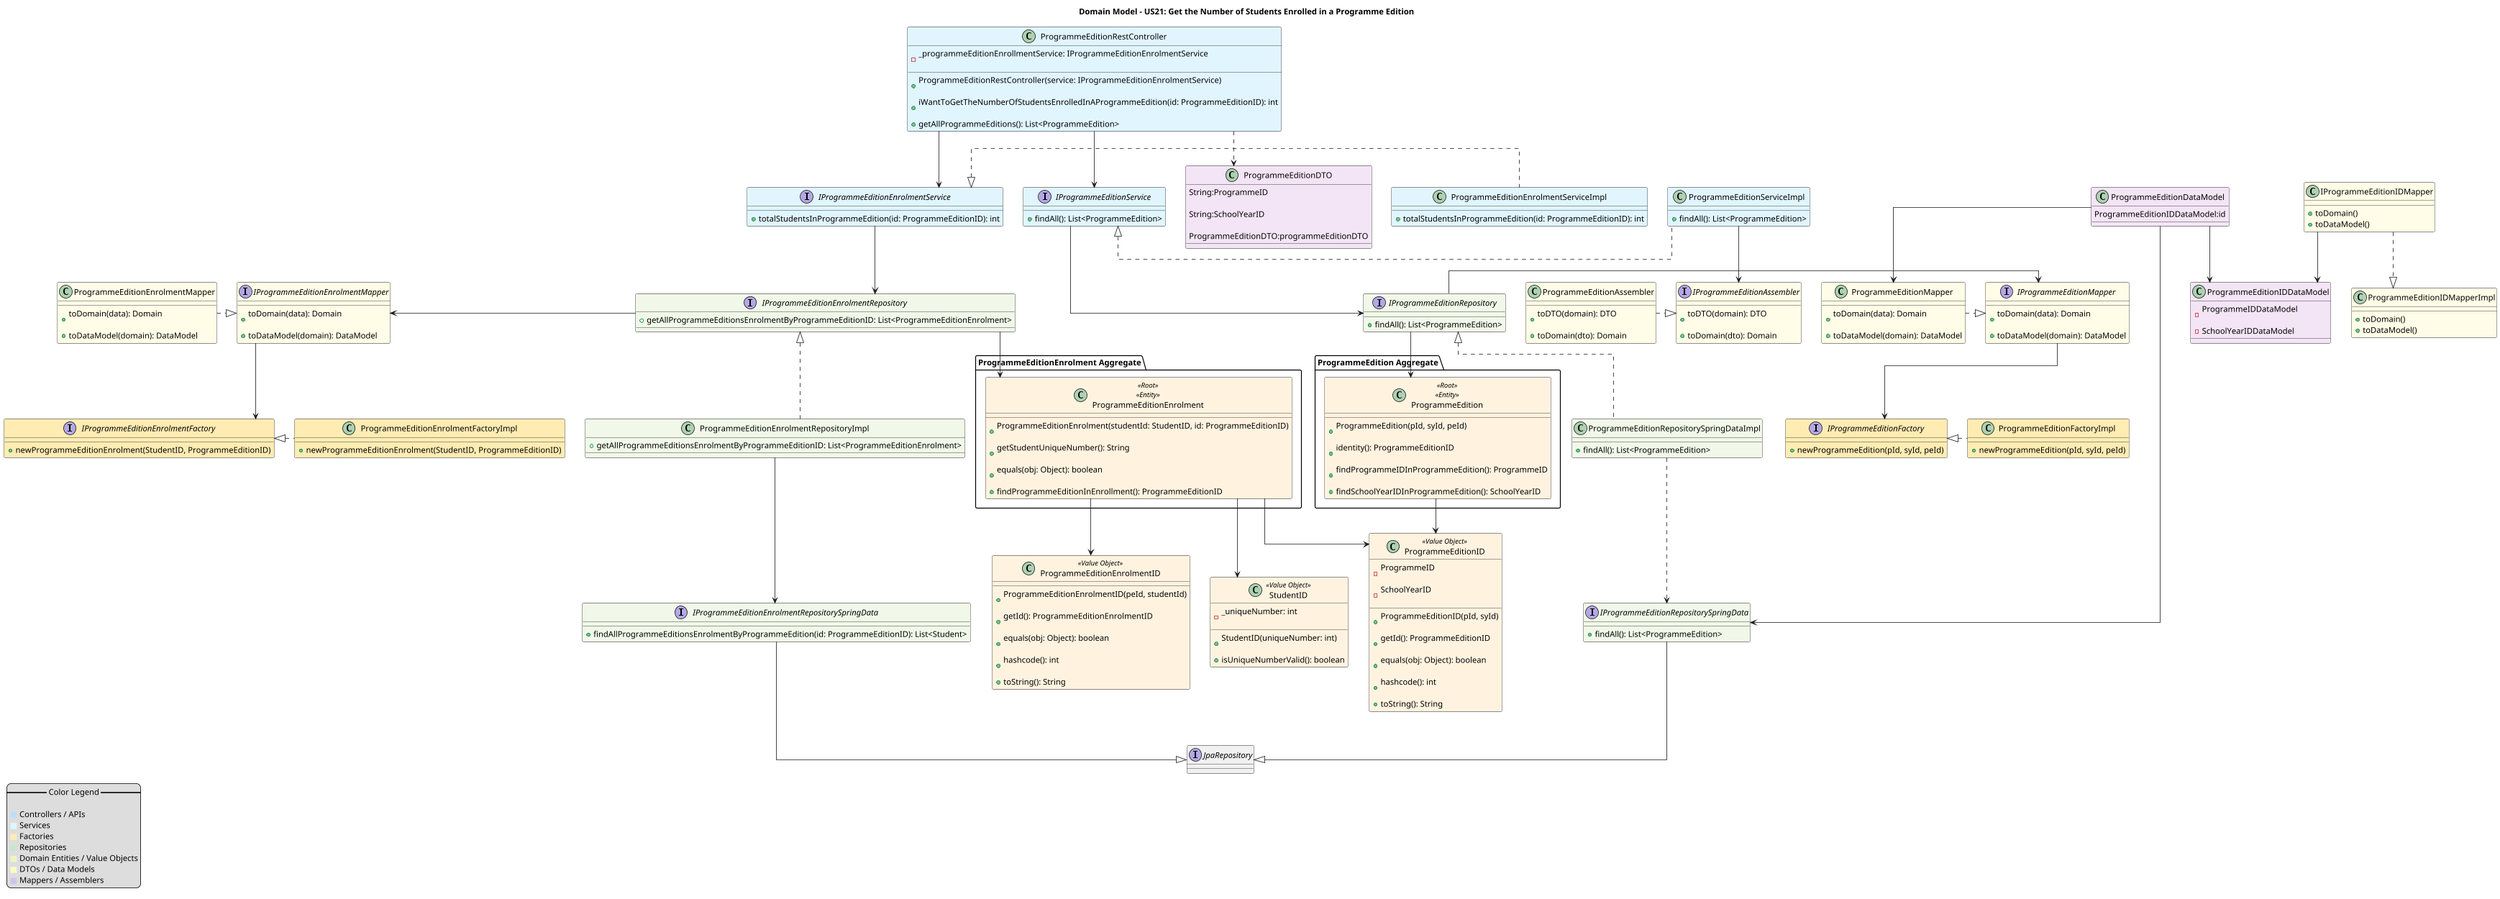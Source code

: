 @startuml DomainModel_US21_Compact

title Domain Model - US21: Get the Number of Students Enrolled in a Programme Edition
scale 0.8
skinparam linetype ortho


class ProgrammeEditionRestController #E1F5FE{
  - _programmeEditionEnrollmentService: IProgrammeEditionEnrolmentService\n
  + ProgrammeEditionRestController(service: IProgrammeEditionEnrolmentService)\n
  + iWantToGetTheNumberOfStudentsEnrolledInAProgrammeEdition(id: ProgrammeEditionID): int\n
  + getAllProgrammeEditions(): List<ProgrammeEdition>
}

package "ProgrammeEditionEnrolment Aggregate" {
  class ProgrammeEditionEnrolment <<Root>> <<Entity>>#FFF3E0 {
    + ProgrammeEditionEnrolment(studentId: StudentID, id: ProgrammeEditionID)\n
    + getStudentUniqueNumber(): String\n
    + equals(obj: Object): boolean\n
    + findProgrammeEditionInEnrollment(): ProgrammeEditionID
  }
}

package "ProgrammeEdition Aggregate" {
  class ProgrammeEdition <<Root>> <<Entity>>#FFF3E0 {
    + ProgrammeEdition(pId, syId, peId)\n
    + identity(): ProgrammeEditionID\n
    + findProgrammeIDInProgrammeEdition(): ProgrammeID\n
    + findSchoolYearIDInProgrammeEdition(): SchoolYearID
  }
}

class ProgrammeEditionID <<Value Object>>#FFF3E0 {
  - ProgrammeID\n
  - SchoolYearID\n
  + ProgrammeEditionID(pId, syId)\n
  + getId(): ProgrammeEditionID\n
  + equals(obj: Object): boolean\n
  + hashcode(): int\n
  + toString(): String
}

class StudentID <<Value Object>>#FFF3E0 {
  - _uniqueNumber: int\n
  + StudentID(uniqueNumber: int)\n
  + isUniqueNumberValid(): boolean
}

class ProgrammeEditionEnrolmentID <<Value Object>>#FFF3E0 {
  + ProgrammeEditionEnrolmentID(peId, studentId)\n
  + getId(): ProgrammeEditionEnrolmentID\n
  + equals(obj: Object): boolean\n
  + hashcode(): int\n
  + toString(): String
}

interface IProgrammeEditionEnrolmentFactory #FFECB3{
  + newProgrammeEditionEnrolment(StudentID, ProgrammeEditionID)
}
class ProgrammeEditionEnrolmentFactoryImpl #FFECB3{
  + newProgrammeEditionEnrolment(StudentID, ProgrammeEditionID)
}

interface IProgrammeEditionFactory #FFECB3{
  + newProgrammeEdition(pId, syId, peId)
}
class ProgrammeEditionFactoryImpl #FFECB3{
  + newProgrammeEdition(pId, syId, peId)
}

interface IProgrammeEditionRepository #F1F8E9{
  + findAll(): List<ProgrammeEdition>
}
interface IProgrammeEditionService #E1F5FE{
  + findAll(): List<ProgrammeEdition>
}
class ProgrammeEditionServiceImpl #E1F5FE{
  + findAll(): List<ProgrammeEdition>
}
class ProgrammeEditionRepositorySpringDataImpl #F1F8E9 {
  + findAll(): List<ProgrammeEdition>
}

interface IProgrammeEditionRepositorySpringData #F1F8E9 {
+ findAll(): List<ProgrammeEdition>
}
interface IProgrammeEditionMapper #FFFDE7{
  + toDomain(data): Domain\n
  + toDataModel(domain): DataModel
}
class ProgrammeEditionMapper #FFFDE7{
  + toDomain(data): Domain\n
  + toDataModel(domain): DataModel
}
class ProgrammeEditionDataModel #F3E5F5{
ProgrammeEditionIDDataModel:id
}

interface IProgrammeEditionEnrolmentRepository #F1F8E9{
  + getAllProgrammeEditionsEnrolmentByProgrammeEditionID: List<ProgrammeEditionEnrolment>
}
interface IProgrammeEditionEnrolmentService #E1F5FE{
  + totalStudentsInProgrammeEdition(id: ProgrammeEditionID): int
}
class ProgrammeEditionEnrolmentServiceImpl #E1F5FE{
  + totalStudentsInProgrammeEdition(id: ProgrammeEditionID): int
}
class ProgrammeEditionEnrolmentRepositoryImpl #F1F8E9{
  + getAllProgrammeEditionsEnrolmentByProgrammeEditionID: List<ProgrammeEditionEnrolment>
}
interface IProgrammeEditionEnrolmentRepositorySpringData #F1F8E9{
  + findAllProgrammeEditionsEnrolmentByProgrammeEdition(id: ProgrammeEditionID): List<Student>
}

interface IProgrammeEditionEnrolmentMapper #FFFDE7{
  + toDomain(data): Domain\n
  + toDataModel(domain): DataModel
}
class ProgrammeEditionEnrolmentMapper #FFFDE7{
  + toDomain(data): Domain\n
  + toDataModel(domain): DataModel
}

interface JpaRepository {}

class ProgrammeEditionAssembler #FFFDE7{
  + toDTO(domain): DTO\n
  + toDomain(dto): Domain
}
interface IProgrammeEditionAssembler #FFFDE7{
  + toDTO(domain): DTO\n
  + toDomain(dto): Domain
}
class ProgrammeEditionDTO #F3E5F5{
  String:ProgrammeID\n
  String:SchoolYearID\n
  ProgrammeEditionDTO:programmeEditionDTO
}
class ProgrammeEditionIDMapperImpl #FFFDE7{
+toDomain()
+toDataModel()
}
class IProgrammeEditionIDMapper #FFFDE7{
+toDomain()
+toDataModel()
}
class ProgrammeEditionIDDataModel #F3E5F5{
  - ProgrammeIDDataModel\n
  - SchoolYearIDDataModel
}
legend left
  == Color Legend ==

  <color:#BBDEFB>■</color> Controllers / APIs
  <color:#E1F5FE>■</color> Services
  <color:#FFECB3>■</color> Factories
  <color:#C8E6C9>■</color> Repositories
  <color:#F0F4C3>■</color> Domain Entities / Value Objects
  <color:#FFF9C4>■</color> DTOs / Data Models
  <color:#D1C4E9>■</color> Mappers / Assemblers
end legend




' === RELATIONSHIPS ===
ProgrammeEdition --> ProgrammeEditionID
ProgrammeEditionEnrolment --> ProgrammeEditionID
ProgrammeEditionEnrolment --> StudentID
ProgrammeEditionEnrolment --> ProgrammeEditionEnrolmentID

ProgrammeEditionRestController -down-> IProgrammeEditionEnrolmentService
ProgrammeEditionRestController -down-> IProgrammeEditionService

IProgrammeEditionEnrolmentRepository <|.. ProgrammeEditionEnrolmentRepositoryImpl
ProgrammeEditionEnrolmentServiceImpl -left..|> IProgrammeEditionEnrolmentService
IProgrammeEditionEnrolmentService -down-> IProgrammeEditionEnrolmentRepository
IProgrammeEditionEnrolmentRepository --> ProgrammeEditionEnrolment
ProgrammeEditionEnrolmentRepositoryImpl --> IProgrammeEditionEnrolmentRepositorySpringData
IProgrammeEditionEnrolmentRepositorySpringData --|> JpaRepository

ProgrammeEditionEnrolmentMapper -right..|> IProgrammeEditionEnrolmentMapper
IProgrammeEditionEnrolmentRepository -left-> IProgrammeEditionEnrolmentMapper

ProgrammeEditionEnrolmentFactoryImpl -left..|> IProgrammeEditionEnrolmentFactory
IProgrammeEditionEnrolmentMapper -down-> IProgrammeEditionEnrolmentFactory

IProgrammeEditionRepository <|.. ProgrammeEditionRepositorySpringDataImpl
ProgrammeEditionServiceImpl -left..|> IProgrammeEditionService
IProgrammeEditionService -down-> IProgrammeEditionRepository
IProgrammeEditionRepository --> ProgrammeEdition
ProgrammeEditionRepositorySpringDataImpl ..> IProgrammeEditionRepositorySpringData
IProgrammeEditionRepositorySpringData --|> JpaRepository

ProgrammeEditionMapper -right..|> IProgrammeEditionMapper
IProgrammeEditionRepository -left-> IProgrammeEditionMapper

ProgrammeEditionFactoryImpl -left..|> IProgrammeEditionFactory
IProgrammeEditionMapper -down-> IProgrammeEditionFactory
ProgrammeEditionRestController ..> ProgrammeEditionDTO

ProgrammeEditionAssembler -right..|> IProgrammeEditionAssembler
ProgrammeEditionServiceImpl --> IProgrammeEditionAssembler
ProgrammeEditionDataModel --> IProgrammeEditionRepositorySpringData
ProgrammeEditionDataModel --> ProgrammeEditionMapper
ProgrammeEditionDataModel --> ProgrammeEditionIDDataModel
IProgrammeEditionIDMapper --> ProgrammeEditionIDDataModel
IProgrammeEditionIDMapper ..|> ProgrammeEditionIDMapperImpl

@enduml
